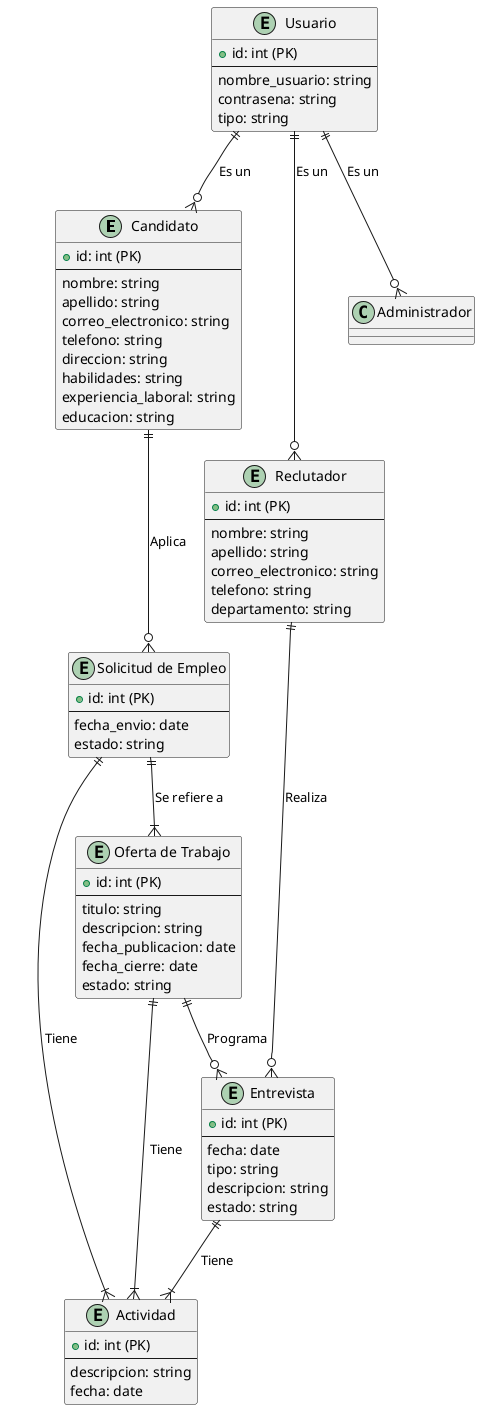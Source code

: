 @startuml

entity "Candidato" {
  + id: int (PK)
  --
  nombre: string
  apellido: string
  correo_electronico: string
  telefono: string
  direccion: string
  habilidades: string
  experiencia_laboral: string
  educacion: string
}

entity "Oferta de Trabajo" {
  + id: int (PK)
  --
  titulo: string
  descripcion: string
  fecha_publicacion: date
  fecha_cierre: date
  estado: string
}

entity "Solicitud de Empleo" {
  + id: int (PK)
  --
  fecha_envio: date
  estado: string
}

entity "Entrevista" {
  + id: int (PK)
  --
  fecha: date
  tipo: string
  descripcion: string
  estado: string
}

entity "Reclutador" {
  + id: int (PK)
  --
  nombre: string
  apellido: string
  correo_electronico: string
  telefono: string
  departamento: string
}

entity "Usuario" {
  + id: int (PK)
  --
  nombre_usuario: string
  contrasena: string
  tipo: string
}

entity "Actividad" {
  + id: int (PK)
  --
  descripcion: string
  fecha: date
}

Candidato ||--o{ "Solicitud de Empleo" : Aplica
"Solicitud de Empleo" ||--|{ "Oferta de Trabajo" : Se refiere a
"Oferta de Trabajo" ||--o{ Entrevista : Programa
Reclutador ||--o{ Entrevista : Realiza
Usuario ||--o{ "Reclutador" : Es un
Usuario ||--o{ "Candidato" : Es un
Usuario ||--o{ "Administrador" : Es un
"Oferta de Trabajo" ||--|{ "Actividad" : Tiene
"Solicitud de Empleo" ||--|{ "Actividad" : Tiene
"Entrevista" ||--|{ "Actividad" : Tiene

@enduml
